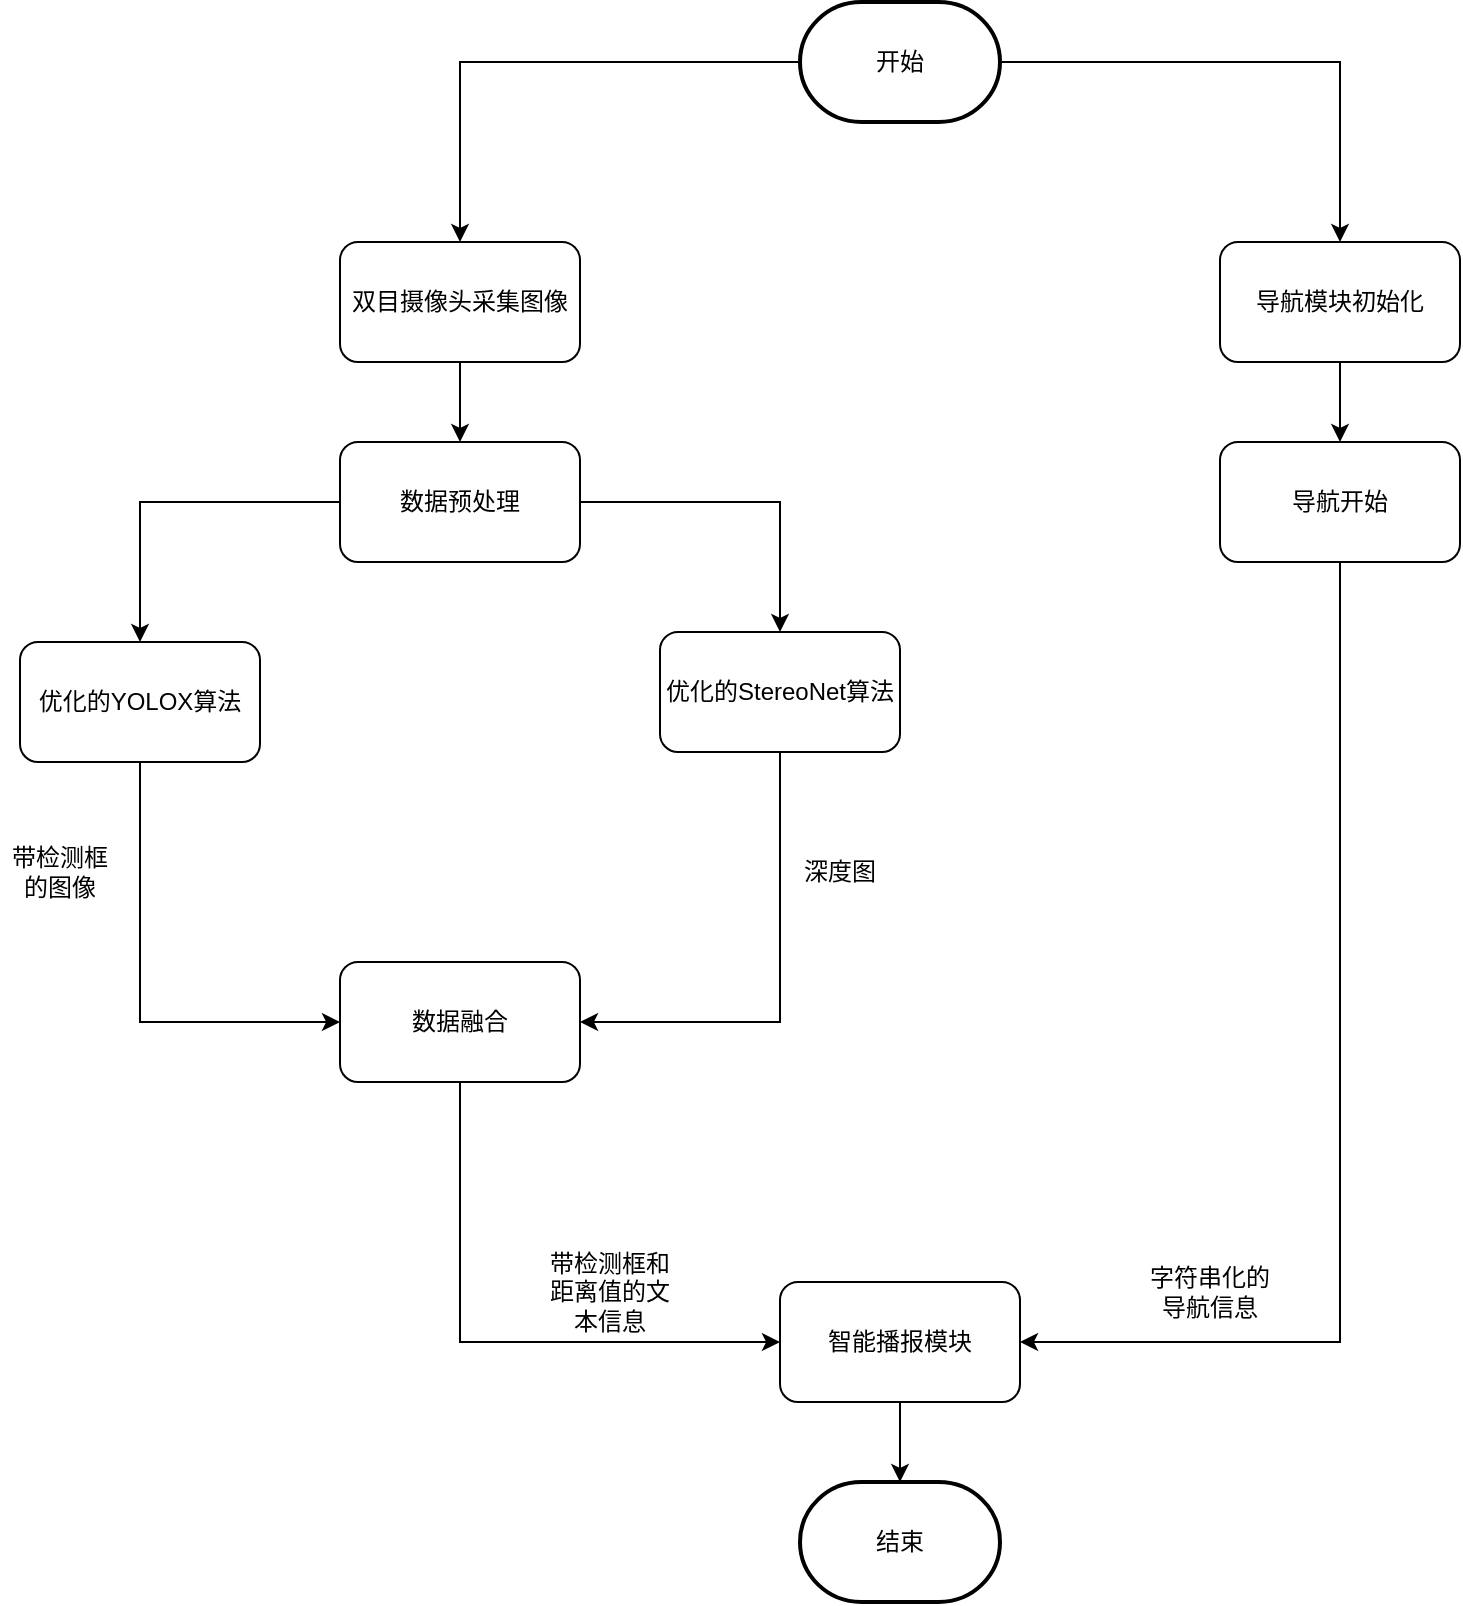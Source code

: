 <mxfile version="21.0.2" type="github">
  <diagram name="Page-1" id="edf60f1a-56cd-e834-aa8a-f176f3a09ee4">
    <mxGraphModel dx="2017" dy="1974" grid="1" gridSize="10" guides="1" tooltips="1" connect="1" arrows="1" fold="1" page="1" pageScale="1" pageWidth="1100" pageHeight="850" background="none" math="0" shadow="0">
      <root>
        <mxCell id="0" />
        <mxCell id="1" parent="0" />
        <mxCell id="Ez2dJQbbrGeNrCwUJTwX-6" style="edgeStyle=orthogonalEdgeStyle;rounded=0;orthogonalLoop=1;jettySize=auto;html=1;entryX=0.5;entryY=0;entryDx=0;entryDy=0;" edge="1" parent="1" source="Ez2dJQbbrGeNrCwUJTwX-1" target="Ez2dJQbbrGeNrCwUJTwX-4">
          <mxGeometry relative="1" as="geometry" />
        </mxCell>
        <mxCell id="Ez2dJQbbrGeNrCwUJTwX-7" style="edgeStyle=orthogonalEdgeStyle;rounded=0;orthogonalLoop=1;jettySize=auto;html=1;entryX=0.5;entryY=0;entryDx=0;entryDy=0;" edge="1" parent="1" source="Ez2dJQbbrGeNrCwUJTwX-1" target="Ez2dJQbbrGeNrCwUJTwX-5">
          <mxGeometry relative="1" as="geometry" />
        </mxCell>
        <mxCell id="Ez2dJQbbrGeNrCwUJTwX-1" value="开始" style="strokeWidth=2;html=1;shape=mxgraph.flowchart.terminator;whiteSpace=wrap;" vertex="1" parent="1">
          <mxGeometry x="470" y="-800" width="100" height="60" as="geometry" />
        </mxCell>
        <mxCell id="Ez2dJQbbrGeNrCwUJTwX-2" value="结束" style="strokeWidth=2;html=1;shape=mxgraph.flowchart.terminator;whiteSpace=wrap;" vertex="1" parent="1">
          <mxGeometry x="470" y="-60" width="100" height="60" as="geometry" />
        </mxCell>
        <mxCell id="Ez2dJQbbrGeNrCwUJTwX-12" style="edgeStyle=orthogonalEdgeStyle;rounded=0;orthogonalLoop=1;jettySize=auto;html=1;entryX=0.5;entryY=0;entryDx=0;entryDy=0;" edge="1" parent="1" source="Ez2dJQbbrGeNrCwUJTwX-4" target="Ez2dJQbbrGeNrCwUJTwX-11">
          <mxGeometry relative="1" as="geometry" />
        </mxCell>
        <mxCell id="Ez2dJQbbrGeNrCwUJTwX-4" value="双目摄像头采集图像" style="rounded=1;whiteSpace=wrap;html=1;" vertex="1" parent="1">
          <mxGeometry x="240" y="-680" width="120" height="60" as="geometry" />
        </mxCell>
        <mxCell id="Ez2dJQbbrGeNrCwUJTwX-24" style="edgeStyle=orthogonalEdgeStyle;rounded=0;orthogonalLoop=1;jettySize=auto;html=1;exitX=0.5;exitY=1;exitDx=0;exitDy=0;entryX=0.5;entryY=0;entryDx=0;entryDy=0;" edge="1" parent="1" source="Ez2dJQbbrGeNrCwUJTwX-5" target="Ez2dJQbbrGeNrCwUJTwX-9">
          <mxGeometry relative="1" as="geometry" />
        </mxCell>
        <mxCell id="Ez2dJQbbrGeNrCwUJTwX-5" value="导航模块初始化" style="rounded=1;whiteSpace=wrap;html=1;" vertex="1" parent="1">
          <mxGeometry x="680" y="-680" width="120" height="60" as="geometry" />
        </mxCell>
        <mxCell id="Ez2dJQbbrGeNrCwUJTwX-16" style="edgeStyle=orthogonalEdgeStyle;rounded=0;orthogonalLoop=1;jettySize=auto;html=1;entryX=0;entryY=0.5;entryDx=0;entryDy=0;" edge="1" parent="1" source="Ez2dJQbbrGeNrCwUJTwX-8" target="Ez2dJQbbrGeNrCwUJTwX-15">
          <mxGeometry relative="1" as="geometry">
            <Array as="points">
              <mxPoint x="140" y="-290" />
            </Array>
          </mxGeometry>
        </mxCell>
        <mxCell id="Ez2dJQbbrGeNrCwUJTwX-8" value="优化的YOLOX算法" style="rounded=1;whiteSpace=wrap;html=1;" vertex="1" parent="1">
          <mxGeometry x="80" y="-480" width="120" height="60" as="geometry" />
        </mxCell>
        <mxCell id="Ez2dJQbbrGeNrCwUJTwX-25" style="edgeStyle=orthogonalEdgeStyle;rounded=0;orthogonalLoop=1;jettySize=auto;html=1;entryX=1;entryY=0.5;entryDx=0;entryDy=0;" edge="1" parent="1" source="Ez2dJQbbrGeNrCwUJTwX-9" target="Ez2dJQbbrGeNrCwUJTwX-21">
          <mxGeometry relative="1" as="geometry">
            <Array as="points">
              <mxPoint x="740" y="-130" />
            </Array>
          </mxGeometry>
        </mxCell>
        <mxCell id="Ez2dJQbbrGeNrCwUJTwX-9" value="导航开始" style="rounded=1;whiteSpace=wrap;html=1;" vertex="1" parent="1">
          <mxGeometry x="680" y="-580" width="120" height="60" as="geometry" />
        </mxCell>
        <mxCell id="Ez2dJQbbrGeNrCwUJTwX-17" style="edgeStyle=orthogonalEdgeStyle;rounded=0;orthogonalLoop=1;jettySize=auto;html=1;entryX=1;entryY=0.5;entryDx=0;entryDy=0;" edge="1" parent="1" source="Ez2dJQbbrGeNrCwUJTwX-10" target="Ez2dJQbbrGeNrCwUJTwX-15">
          <mxGeometry relative="1" as="geometry">
            <Array as="points">
              <mxPoint x="460" y="-290" />
            </Array>
          </mxGeometry>
        </mxCell>
        <mxCell id="Ez2dJQbbrGeNrCwUJTwX-10" value="优化的StereoNet算法" style="rounded=1;whiteSpace=wrap;html=1;" vertex="1" parent="1">
          <mxGeometry x="400" y="-485" width="120" height="60" as="geometry" />
        </mxCell>
        <mxCell id="Ez2dJQbbrGeNrCwUJTwX-13" style="edgeStyle=orthogonalEdgeStyle;rounded=0;orthogonalLoop=1;jettySize=auto;html=1;entryX=0.5;entryY=0;entryDx=0;entryDy=0;" edge="1" parent="1" source="Ez2dJQbbrGeNrCwUJTwX-11" target="Ez2dJQbbrGeNrCwUJTwX-8">
          <mxGeometry relative="1" as="geometry" />
        </mxCell>
        <mxCell id="Ez2dJQbbrGeNrCwUJTwX-14" style="edgeStyle=orthogonalEdgeStyle;rounded=0;orthogonalLoop=1;jettySize=auto;html=1;entryX=0.5;entryY=0;entryDx=0;entryDy=0;" edge="1" parent="1" source="Ez2dJQbbrGeNrCwUJTwX-11" target="Ez2dJQbbrGeNrCwUJTwX-10">
          <mxGeometry relative="1" as="geometry" />
        </mxCell>
        <mxCell id="Ez2dJQbbrGeNrCwUJTwX-11" value="数据预处理" style="rounded=1;whiteSpace=wrap;html=1;" vertex="1" parent="1">
          <mxGeometry x="240" y="-580" width="120" height="60" as="geometry" />
        </mxCell>
        <mxCell id="Ez2dJQbbrGeNrCwUJTwX-22" style="edgeStyle=orthogonalEdgeStyle;rounded=0;orthogonalLoop=1;jettySize=auto;html=1;" edge="1" parent="1" source="Ez2dJQbbrGeNrCwUJTwX-15" target="Ez2dJQbbrGeNrCwUJTwX-21">
          <mxGeometry relative="1" as="geometry">
            <Array as="points">
              <mxPoint x="300" y="-130" />
            </Array>
          </mxGeometry>
        </mxCell>
        <mxCell id="Ez2dJQbbrGeNrCwUJTwX-15" value="数据融合" style="rounded=1;whiteSpace=wrap;html=1;" vertex="1" parent="1">
          <mxGeometry x="240" y="-320" width="120" height="60" as="geometry" />
        </mxCell>
        <mxCell id="Ez2dJQbbrGeNrCwUJTwX-18" value="带检测框的图像" style="text;html=1;strokeColor=none;fillColor=none;align=center;verticalAlign=middle;whiteSpace=wrap;rounded=0;" vertex="1" parent="1">
          <mxGeometry x="70" y="-380" width="60" height="30" as="geometry" />
        </mxCell>
        <mxCell id="Ez2dJQbbrGeNrCwUJTwX-19" value="深度图" style="text;html=1;strokeColor=none;fillColor=none;align=center;verticalAlign=middle;whiteSpace=wrap;rounded=0;" vertex="1" parent="1">
          <mxGeometry x="460" y="-380" width="60" height="30" as="geometry" />
        </mxCell>
        <mxCell id="Ez2dJQbbrGeNrCwUJTwX-26" style="edgeStyle=orthogonalEdgeStyle;rounded=0;orthogonalLoop=1;jettySize=auto;html=1;exitX=0.5;exitY=1;exitDx=0;exitDy=0;entryX=0.5;entryY=0;entryDx=0;entryDy=0;entryPerimeter=0;" edge="1" parent="1" source="Ez2dJQbbrGeNrCwUJTwX-21" target="Ez2dJQbbrGeNrCwUJTwX-2">
          <mxGeometry relative="1" as="geometry" />
        </mxCell>
        <mxCell id="Ez2dJQbbrGeNrCwUJTwX-21" value="智能播报模块" style="rounded=1;whiteSpace=wrap;html=1;" vertex="1" parent="1">
          <mxGeometry x="460" y="-160" width="120" height="60" as="geometry" />
        </mxCell>
        <mxCell id="Ez2dJQbbrGeNrCwUJTwX-23" value="带检测框和距离值的文本信息" style="text;html=1;strokeColor=none;fillColor=none;align=center;verticalAlign=middle;whiteSpace=wrap;rounded=0;" vertex="1" parent="1">
          <mxGeometry x="340" y="-170" width="70" height="30" as="geometry" />
        </mxCell>
        <mxCell id="Ez2dJQbbrGeNrCwUJTwX-51" value="字符串化的导航信息" style="text;html=1;strokeColor=none;fillColor=none;align=center;verticalAlign=middle;whiteSpace=wrap;rounded=0;" vertex="1" parent="1">
          <mxGeometry x="640" y="-170" width="70" height="30" as="geometry" />
        </mxCell>
      </root>
    </mxGraphModel>
  </diagram>
</mxfile>
